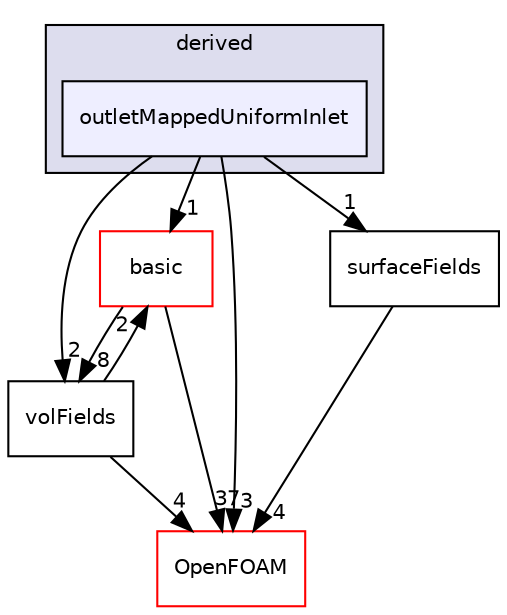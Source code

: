 digraph "src/finiteVolume/fields/fvPatchFields/derived/outletMappedUniformInlet" {
  bgcolor=transparent;
  compound=true
  node [ fontsize="10", fontname="Helvetica"];
  edge [ labelfontsize="10", labelfontname="Helvetica"];
  subgraph clusterdir_ece9aa6b5af9a7776a75b0c1993b0910 {
    graph [ bgcolor="#ddddee", pencolor="black", label="derived" fontname="Helvetica", fontsize="10", URL="dir_ece9aa6b5af9a7776a75b0c1993b0910.html"]
  dir_a4084a62c73360b30a705e7b852727d8 [shape=box, label="outletMappedUniformInlet", style="filled", fillcolor="#eeeeff", pencolor="black", URL="dir_a4084a62c73360b30a705e7b852727d8.html"];
  }
  dir_546b14c9025d30bb5b92fa069dbdd82c [shape=box label="basic" color="red" URL="dir_546b14c9025d30bb5b92fa069dbdd82c.html"];
  dir_bd8bf7fa65467c460a50eacc456ce356 [shape=box label="volFields" URL="dir_bd8bf7fa65467c460a50eacc456ce356.html"];
  dir_c5473ff19b20e6ec4dfe5c310b3778a8 [shape=box label="OpenFOAM" color="red" URL="dir_c5473ff19b20e6ec4dfe5c310b3778a8.html"];
  dir_606ba9250f9107f82f779cbd3e87c3a5 [shape=box label="surfaceFields" URL="dir_606ba9250f9107f82f779cbd3e87c3a5.html"];
  dir_546b14c9025d30bb5b92fa069dbdd82c->dir_bd8bf7fa65467c460a50eacc456ce356 [headlabel="8", labeldistance=1.5 headhref="dir_000939_001063.html"];
  dir_546b14c9025d30bb5b92fa069dbdd82c->dir_c5473ff19b20e6ec4dfe5c310b3778a8 [headlabel="37", labeldistance=1.5 headhref="dir_000939_001897.html"];
  dir_bd8bf7fa65467c460a50eacc456ce356->dir_546b14c9025d30bb5b92fa069dbdd82c [headlabel="2", labeldistance=1.5 headhref="dir_001063_000939.html"];
  dir_bd8bf7fa65467c460a50eacc456ce356->dir_c5473ff19b20e6ec4dfe5c310b3778a8 [headlabel="4", labeldistance=1.5 headhref="dir_001063_001897.html"];
  dir_a4084a62c73360b30a705e7b852727d8->dir_546b14c9025d30bb5b92fa069dbdd82c [headlabel="1", labeldistance=1.5 headhref="dir_001001_000939.html"];
  dir_a4084a62c73360b30a705e7b852727d8->dir_bd8bf7fa65467c460a50eacc456ce356 [headlabel="2", labeldistance=1.5 headhref="dir_001001_001063.html"];
  dir_a4084a62c73360b30a705e7b852727d8->dir_c5473ff19b20e6ec4dfe5c310b3778a8 [headlabel="3", labeldistance=1.5 headhref="dir_001001_001897.html"];
  dir_a4084a62c73360b30a705e7b852727d8->dir_606ba9250f9107f82f779cbd3e87c3a5 [headlabel="1", labeldistance=1.5 headhref="dir_001001_001062.html"];
  dir_606ba9250f9107f82f779cbd3e87c3a5->dir_c5473ff19b20e6ec4dfe5c310b3778a8 [headlabel="4", labeldistance=1.5 headhref="dir_001062_001897.html"];
}
